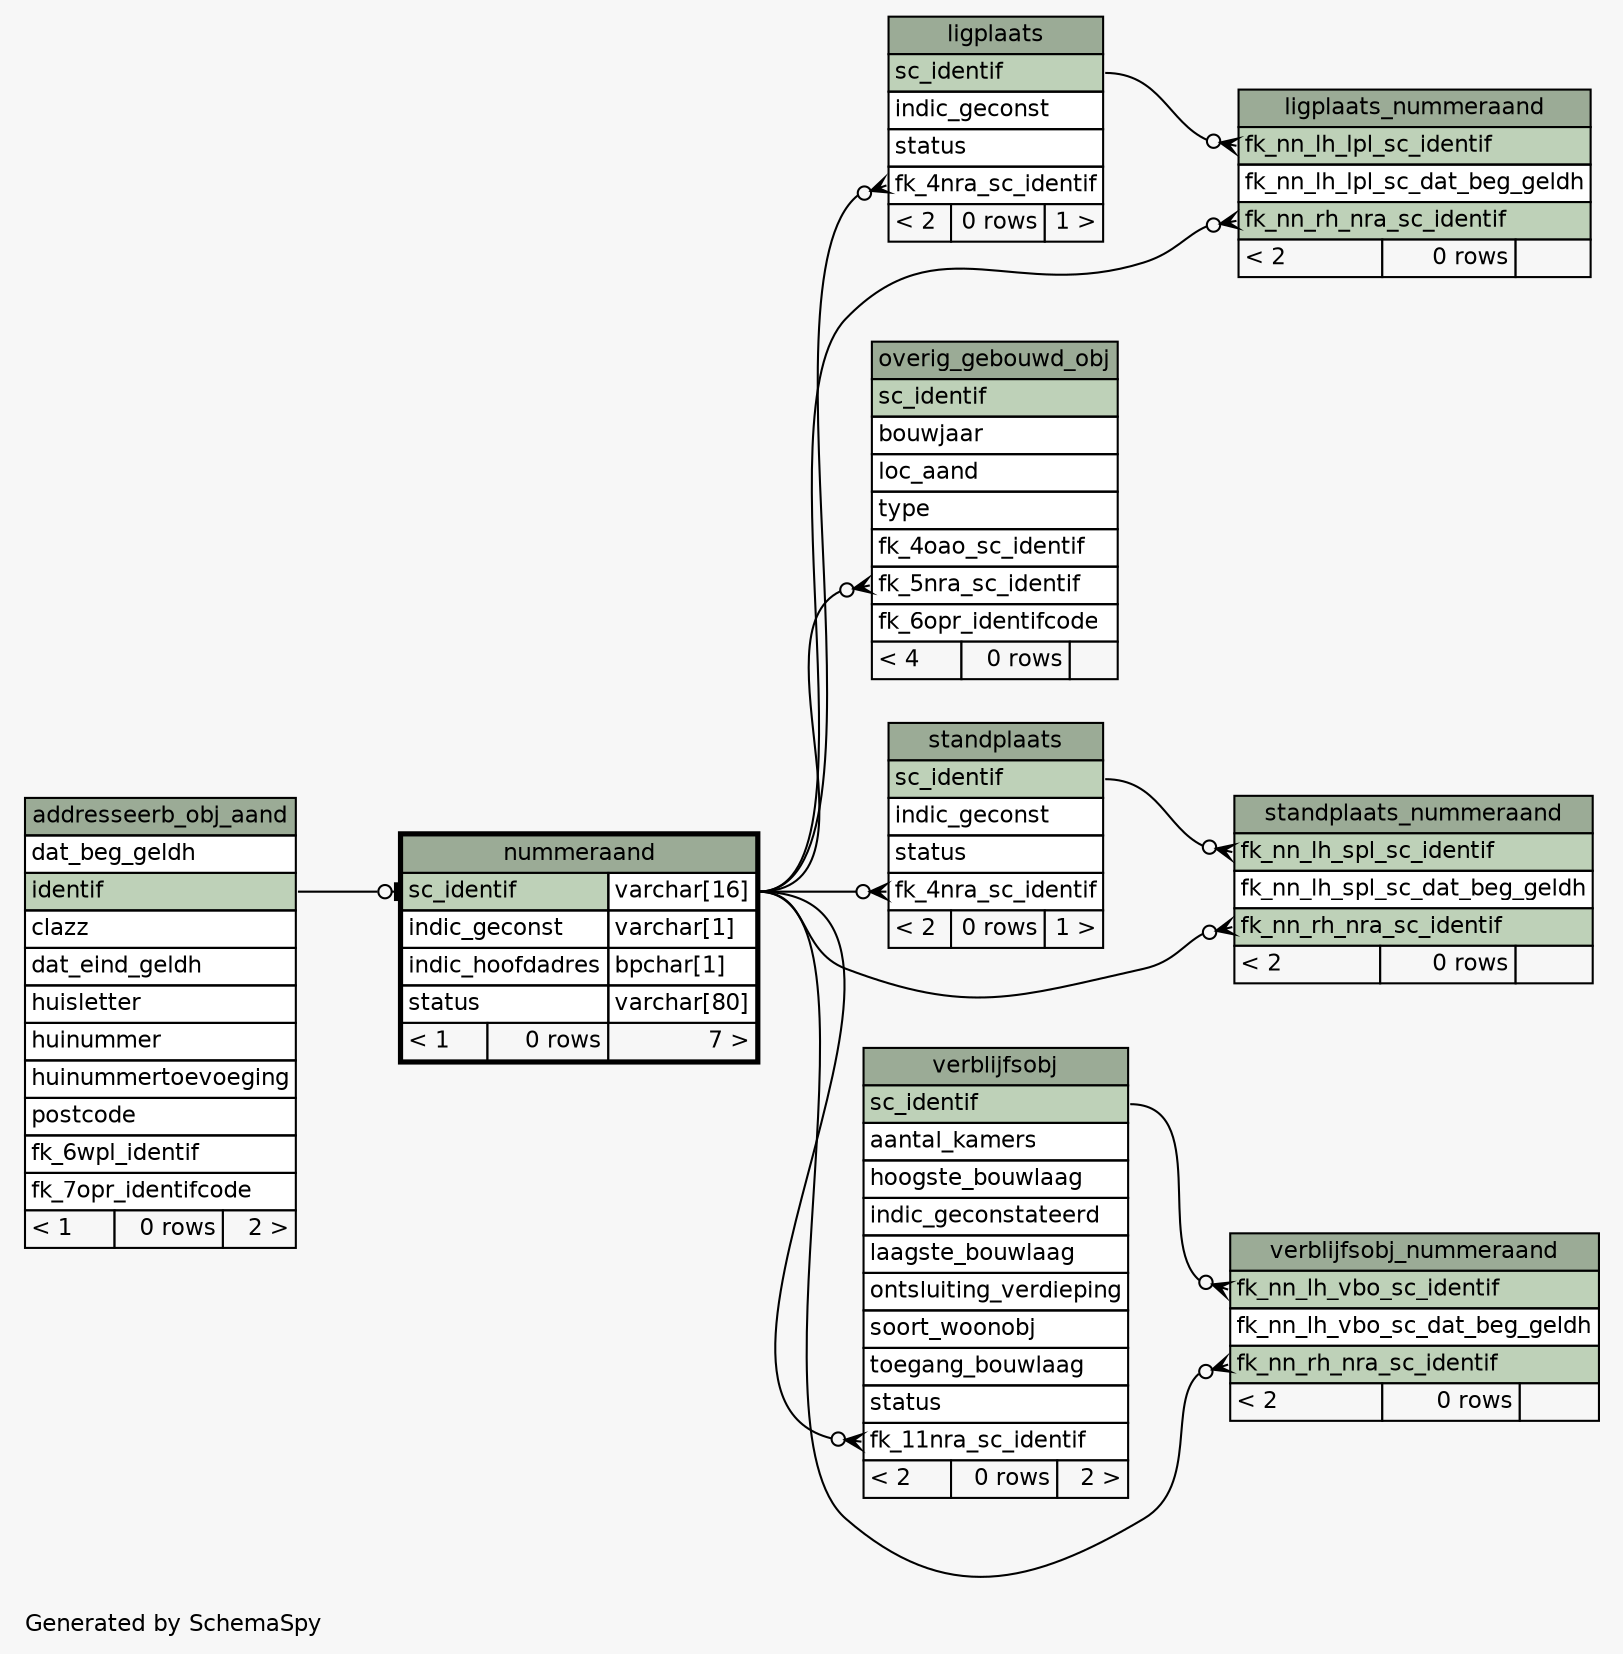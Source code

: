 // dot 2.43.0 on Linux 5.15.0-57-generic
// SchemaSpy rev Unknown
digraph "oneDegreeRelationshipsDiagram" {
  graph [
    rankdir="RL"
    bgcolor="#f7f7f7"
    label="\nGenerated by SchemaSpy"
    labeljust="l"
    nodesep="0.18"
    ranksep="0.46"
    fontname="Helvetica"
    fontsize="11"
  ];
  node [
    fontname="Helvetica"
    fontsize="11"
    shape="plaintext"
  ];
  edge [
    arrowsize="0.8"
  ];
  "ligplaats":"fk_4nra_sc_identif":w -> "nummeraand":"sc_identif.type":e [arrowhead=none dir=back arrowtail=crowodot];
  "ligplaats_nummeraand":"fk_nn_lh_lpl_sc_identif":w -> "ligplaats":"sc_identif":e [arrowhead=none dir=back arrowtail=crowodot];
  "ligplaats_nummeraand":"fk_nn_rh_nra_sc_identif":w -> "nummeraand":"sc_identif.type":e [arrowhead=none dir=back arrowtail=crowodot];
  "nummeraand":"sc_identif":w -> "addresseerb_obj_aand":"identif":e [arrowhead=none dir=back arrowtail=teeodot];
  "overig_gebouwd_obj":"fk_5nra_sc_identif":w -> "nummeraand":"sc_identif.type":e [arrowhead=none dir=back arrowtail=crowodot];
  "standplaats":"fk_4nra_sc_identif":w -> "nummeraand":"sc_identif.type":e [arrowhead=none dir=back arrowtail=crowodot];
  "standplaats_nummeraand":"fk_nn_lh_spl_sc_identif":w -> "standplaats":"sc_identif":e [arrowhead=none dir=back arrowtail=crowodot];
  "standplaats_nummeraand":"fk_nn_rh_nra_sc_identif":w -> "nummeraand":"sc_identif.type":e [arrowhead=none dir=back arrowtail=crowodot];
  "verblijfsobj":"fk_11nra_sc_identif":w -> "nummeraand":"sc_identif.type":e [arrowhead=none dir=back arrowtail=crowodot];
  "verblijfsobj_nummeraand":"fk_nn_lh_vbo_sc_identif":w -> "verblijfsobj":"sc_identif":e [arrowhead=none dir=back arrowtail=crowodot];
  "verblijfsobj_nummeraand":"fk_nn_rh_nra_sc_identif":w -> "nummeraand":"sc_identif.type":e [arrowhead=none dir=back arrowtail=crowodot];
  "addresseerb_obj_aand" [
    label=<
    <TABLE BORDER="0" CELLBORDER="1" CELLSPACING="0" BGCOLOR="#ffffff">
      <TR><TD COLSPAN="3" BGCOLOR="#9bab96" ALIGN="CENTER">addresseerb_obj_aand</TD></TR>
      <TR><TD PORT="dat_beg_geldh" COLSPAN="3" ALIGN="LEFT">dat_beg_geldh</TD></TR>
      <TR><TD PORT="identif" COLSPAN="3" BGCOLOR="#bed1b8" ALIGN="LEFT">identif</TD></TR>
      <TR><TD PORT="clazz" COLSPAN="3" ALIGN="LEFT">clazz</TD></TR>
      <TR><TD PORT="dat_eind_geldh" COLSPAN="3" ALIGN="LEFT">dat_eind_geldh</TD></TR>
      <TR><TD PORT="huisletter" COLSPAN="3" ALIGN="LEFT">huisletter</TD></TR>
      <TR><TD PORT="huinummer" COLSPAN="3" ALIGN="LEFT">huinummer</TD></TR>
      <TR><TD PORT="huinummertoevoeging" COLSPAN="3" ALIGN="LEFT">huinummertoevoeging</TD></TR>
      <TR><TD PORT="postcode" COLSPAN="3" ALIGN="LEFT">postcode</TD></TR>
      <TR><TD PORT="fk_6wpl_identif" COLSPAN="3" ALIGN="LEFT">fk_6wpl_identif</TD></TR>
      <TR><TD PORT="fk_7opr_identifcode" COLSPAN="3" ALIGN="LEFT">fk_7opr_identifcode</TD></TR>
      <TR><TD ALIGN="LEFT" BGCOLOR="#f7f7f7">&lt; 1</TD><TD ALIGN="RIGHT" BGCOLOR="#f7f7f7">0 rows</TD><TD ALIGN="RIGHT" BGCOLOR="#f7f7f7">2 &gt;</TD></TR>
    </TABLE>>
    URL="addresseerb_obj_aand.html"
    tooltip="addresseerb_obj_aand"
  ];
  "ligplaats" [
    label=<
    <TABLE BORDER="0" CELLBORDER="1" CELLSPACING="0" BGCOLOR="#ffffff">
      <TR><TD COLSPAN="3" BGCOLOR="#9bab96" ALIGN="CENTER">ligplaats</TD></TR>
      <TR><TD PORT="sc_identif" COLSPAN="3" BGCOLOR="#bed1b8" ALIGN="LEFT">sc_identif</TD></TR>
      <TR><TD PORT="indic_geconst" COLSPAN="3" ALIGN="LEFT">indic_geconst</TD></TR>
      <TR><TD PORT="status" COLSPAN="3" ALIGN="LEFT">status</TD></TR>
      <TR><TD PORT="fk_4nra_sc_identif" COLSPAN="3" ALIGN="LEFT">fk_4nra_sc_identif</TD></TR>
      <TR><TD ALIGN="LEFT" BGCOLOR="#f7f7f7">&lt; 2</TD><TD ALIGN="RIGHT" BGCOLOR="#f7f7f7">0 rows</TD><TD ALIGN="RIGHT" BGCOLOR="#f7f7f7">1 &gt;</TD></TR>
    </TABLE>>
    URL="ligplaats.html"
    tooltip="ligplaats"
  ];
  "ligplaats_nummeraand" [
    label=<
    <TABLE BORDER="0" CELLBORDER="1" CELLSPACING="0" BGCOLOR="#ffffff">
      <TR><TD COLSPAN="3" BGCOLOR="#9bab96" ALIGN="CENTER">ligplaats_nummeraand</TD></TR>
      <TR><TD PORT="fk_nn_lh_lpl_sc_identif" COLSPAN="3" BGCOLOR="#bed1b8" ALIGN="LEFT">fk_nn_lh_lpl_sc_identif</TD></TR>
      <TR><TD PORT="fk_nn_lh_lpl_sc_dat_beg_geldh" COLSPAN="3" ALIGN="LEFT">fk_nn_lh_lpl_sc_dat_beg_geldh</TD></TR>
      <TR><TD PORT="fk_nn_rh_nra_sc_identif" COLSPAN="3" BGCOLOR="#bed1b8" ALIGN="LEFT">fk_nn_rh_nra_sc_identif</TD></TR>
      <TR><TD ALIGN="LEFT" BGCOLOR="#f7f7f7">&lt; 2</TD><TD ALIGN="RIGHT" BGCOLOR="#f7f7f7">0 rows</TD><TD ALIGN="RIGHT" BGCOLOR="#f7f7f7">  </TD></TR>
    </TABLE>>
    URL="ligplaats_nummeraand.html"
    tooltip="ligplaats_nummeraand"
  ];
  "nummeraand" [
    label=<
    <TABLE BORDER="2" CELLBORDER="1" CELLSPACING="0" BGCOLOR="#ffffff">
      <TR><TD COLSPAN="3" BGCOLOR="#9bab96" ALIGN="CENTER">nummeraand</TD></TR>
      <TR><TD PORT="sc_identif" COLSPAN="2" BGCOLOR="#bed1b8" ALIGN="LEFT">sc_identif</TD><TD PORT="sc_identif.type" ALIGN="LEFT">varchar[16]</TD></TR>
      <TR><TD PORT="indic_geconst" COLSPAN="2" ALIGN="LEFT">indic_geconst</TD><TD PORT="indic_geconst.type" ALIGN="LEFT">varchar[1]</TD></TR>
      <TR><TD PORT="indic_hoofdadres" COLSPAN="2" ALIGN="LEFT">indic_hoofdadres</TD><TD PORT="indic_hoofdadres.type" ALIGN="LEFT">bpchar[1]</TD></TR>
      <TR><TD PORT="status" COLSPAN="2" ALIGN="LEFT">status</TD><TD PORT="status.type" ALIGN="LEFT">varchar[80]</TD></TR>
      <TR><TD ALIGN="LEFT" BGCOLOR="#f7f7f7">&lt; 1</TD><TD ALIGN="RIGHT" BGCOLOR="#f7f7f7">0 rows</TD><TD ALIGN="RIGHT" BGCOLOR="#f7f7f7">7 &gt;</TD></TR>
    </TABLE>>
    URL="nummeraand.html"
    tooltip="nummeraand"
  ];
  "overig_gebouwd_obj" [
    label=<
    <TABLE BORDER="0" CELLBORDER="1" CELLSPACING="0" BGCOLOR="#ffffff">
      <TR><TD COLSPAN="3" BGCOLOR="#9bab96" ALIGN="CENTER">overig_gebouwd_obj</TD></TR>
      <TR><TD PORT="sc_identif" COLSPAN="3" BGCOLOR="#bed1b8" ALIGN="LEFT">sc_identif</TD></TR>
      <TR><TD PORT="bouwjaar" COLSPAN="3" ALIGN="LEFT">bouwjaar</TD></TR>
      <TR><TD PORT="loc_aand" COLSPAN="3" ALIGN="LEFT">loc_aand</TD></TR>
      <TR><TD PORT="type" COLSPAN="3" ALIGN="LEFT">type</TD></TR>
      <TR><TD PORT="fk_4oao_sc_identif" COLSPAN="3" ALIGN="LEFT">fk_4oao_sc_identif</TD></TR>
      <TR><TD PORT="fk_5nra_sc_identif" COLSPAN="3" ALIGN="LEFT">fk_5nra_sc_identif</TD></TR>
      <TR><TD PORT="fk_6opr_identifcode" COLSPAN="3" ALIGN="LEFT">fk_6opr_identifcode</TD></TR>
      <TR><TD ALIGN="LEFT" BGCOLOR="#f7f7f7">&lt; 4</TD><TD ALIGN="RIGHT" BGCOLOR="#f7f7f7">0 rows</TD><TD ALIGN="RIGHT" BGCOLOR="#f7f7f7">  </TD></TR>
    </TABLE>>
    URL="overig_gebouwd_obj.html"
    tooltip="overig_gebouwd_obj"
  ];
  "standplaats" [
    label=<
    <TABLE BORDER="0" CELLBORDER="1" CELLSPACING="0" BGCOLOR="#ffffff">
      <TR><TD COLSPAN="3" BGCOLOR="#9bab96" ALIGN="CENTER">standplaats</TD></TR>
      <TR><TD PORT="sc_identif" COLSPAN="3" BGCOLOR="#bed1b8" ALIGN="LEFT">sc_identif</TD></TR>
      <TR><TD PORT="indic_geconst" COLSPAN="3" ALIGN="LEFT">indic_geconst</TD></TR>
      <TR><TD PORT="status" COLSPAN="3" ALIGN="LEFT">status</TD></TR>
      <TR><TD PORT="fk_4nra_sc_identif" COLSPAN="3" ALIGN="LEFT">fk_4nra_sc_identif</TD></TR>
      <TR><TD ALIGN="LEFT" BGCOLOR="#f7f7f7">&lt; 2</TD><TD ALIGN="RIGHT" BGCOLOR="#f7f7f7">0 rows</TD><TD ALIGN="RIGHT" BGCOLOR="#f7f7f7">1 &gt;</TD></TR>
    </TABLE>>
    URL="standplaats.html"
    tooltip="standplaats"
  ];
  "standplaats_nummeraand" [
    label=<
    <TABLE BORDER="0" CELLBORDER="1" CELLSPACING="0" BGCOLOR="#ffffff">
      <TR><TD COLSPAN="3" BGCOLOR="#9bab96" ALIGN="CENTER">standplaats_nummeraand</TD></TR>
      <TR><TD PORT="fk_nn_lh_spl_sc_identif" COLSPAN="3" BGCOLOR="#bed1b8" ALIGN="LEFT">fk_nn_lh_spl_sc_identif</TD></TR>
      <TR><TD PORT="fk_nn_lh_spl_sc_dat_beg_geldh" COLSPAN="3" ALIGN="LEFT">fk_nn_lh_spl_sc_dat_beg_geldh</TD></TR>
      <TR><TD PORT="fk_nn_rh_nra_sc_identif" COLSPAN="3" BGCOLOR="#bed1b8" ALIGN="LEFT">fk_nn_rh_nra_sc_identif</TD></TR>
      <TR><TD ALIGN="LEFT" BGCOLOR="#f7f7f7">&lt; 2</TD><TD ALIGN="RIGHT" BGCOLOR="#f7f7f7">0 rows</TD><TD ALIGN="RIGHT" BGCOLOR="#f7f7f7">  </TD></TR>
    </TABLE>>
    URL="standplaats_nummeraand.html"
    tooltip="standplaats_nummeraand"
  ];
  "verblijfsobj" [
    label=<
    <TABLE BORDER="0" CELLBORDER="1" CELLSPACING="0" BGCOLOR="#ffffff">
      <TR><TD COLSPAN="3" BGCOLOR="#9bab96" ALIGN="CENTER">verblijfsobj</TD></TR>
      <TR><TD PORT="sc_identif" COLSPAN="3" BGCOLOR="#bed1b8" ALIGN="LEFT">sc_identif</TD></TR>
      <TR><TD PORT="aantal_kamers" COLSPAN="3" ALIGN="LEFT">aantal_kamers</TD></TR>
      <TR><TD PORT="hoogste_bouwlaag" COLSPAN="3" ALIGN="LEFT">hoogste_bouwlaag</TD></TR>
      <TR><TD PORT="indic_geconstateerd" COLSPAN="3" ALIGN="LEFT">indic_geconstateerd</TD></TR>
      <TR><TD PORT="laagste_bouwlaag" COLSPAN="3" ALIGN="LEFT">laagste_bouwlaag</TD></TR>
      <TR><TD PORT="ontsluiting_verdieping" COLSPAN="3" ALIGN="LEFT">ontsluiting_verdieping</TD></TR>
      <TR><TD PORT="soort_woonobj" COLSPAN="3" ALIGN="LEFT">soort_woonobj</TD></TR>
      <TR><TD PORT="toegang_bouwlaag" COLSPAN="3" ALIGN="LEFT">toegang_bouwlaag</TD></TR>
      <TR><TD PORT="status" COLSPAN="3" ALIGN="LEFT">status</TD></TR>
      <TR><TD PORT="fk_11nra_sc_identif" COLSPAN="3" ALIGN="LEFT">fk_11nra_sc_identif</TD></TR>
      <TR><TD ALIGN="LEFT" BGCOLOR="#f7f7f7">&lt; 2</TD><TD ALIGN="RIGHT" BGCOLOR="#f7f7f7">0 rows</TD><TD ALIGN="RIGHT" BGCOLOR="#f7f7f7">2 &gt;</TD></TR>
    </TABLE>>
    URL="verblijfsobj.html"
    tooltip="verblijfsobj"
  ];
  "verblijfsobj_nummeraand" [
    label=<
    <TABLE BORDER="0" CELLBORDER="1" CELLSPACING="0" BGCOLOR="#ffffff">
      <TR><TD COLSPAN="3" BGCOLOR="#9bab96" ALIGN="CENTER">verblijfsobj_nummeraand</TD></TR>
      <TR><TD PORT="fk_nn_lh_vbo_sc_identif" COLSPAN="3" BGCOLOR="#bed1b8" ALIGN="LEFT">fk_nn_lh_vbo_sc_identif</TD></TR>
      <TR><TD PORT="fk_nn_lh_vbo_sc_dat_beg_geldh" COLSPAN="3" ALIGN="LEFT">fk_nn_lh_vbo_sc_dat_beg_geldh</TD></TR>
      <TR><TD PORT="fk_nn_rh_nra_sc_identif" COLSPAN="3" BGCOLOR="#bed1b8" ALIGN="LEFT">fk_nn_rh_nra_sc_identif</TD></TR>
      <TR><TD ALIGN="LEFT" BGCOLOR="#f7f7f7">&lt; 2</TD><TD ALIGN="RIGHT" BGCOLOR="#f7f7f7">0 rows</TD><TD ALIGN="RIGHT" BGCOLOR="#f7f7f7">  </TD></TR>
    </TABLE>>
    URL="verblijfsobj_nummeraand.html"
    tooltip="verblijfsobj_nummeraand"
  ];
}
